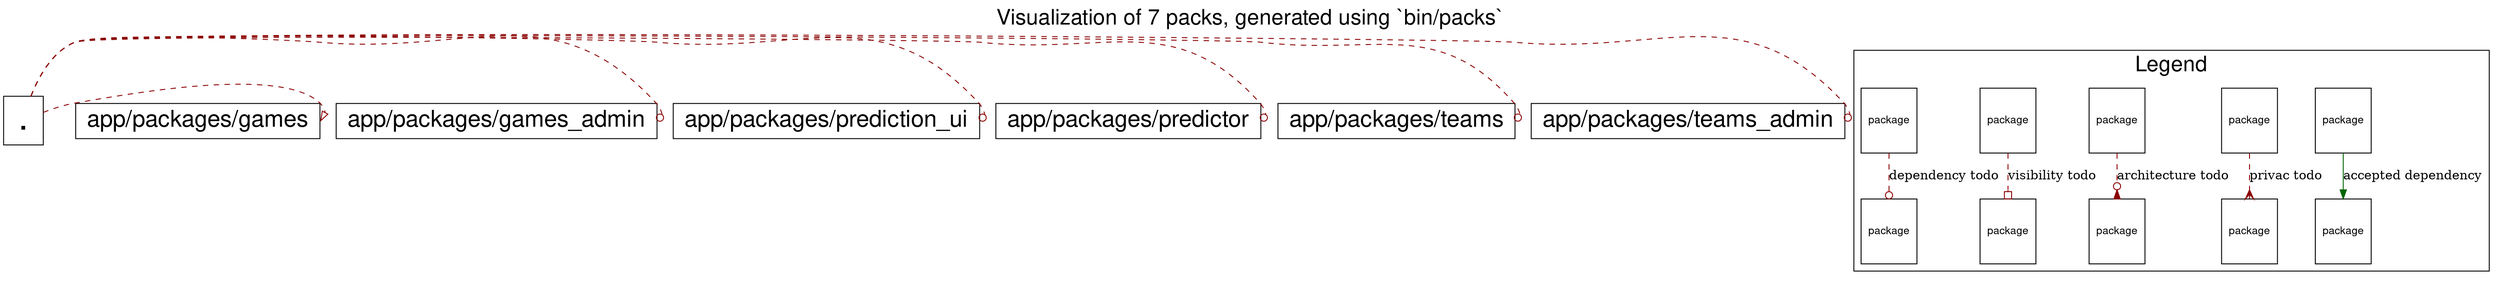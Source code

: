 digraph package_diagram {
  rankdir=TD

  graph [
    labelloc="t"
    fontname="Helvetica,Arial,sans-serif"
    dpi=100
    layout=dot
    label="Visualization of 7 packs, generated using `bin/packs`",
    fontsize=24
  ]
  node [
    fontname="Helvetica,Arial,sans-serif"
    fontsize=26.0
    fontcolor=black
    fillcolor=white
    color=black
    height=1.0
    style=filled
    shape=plain
  ]

    subgraph NotInLayer {
      shape=box
      color=darkgrey
      fillcolor=lightblue
      style=filled


        "." [
            fontsize=40.0
              URL="https://github.com/shageman/package-based-rails-applications-book/tree/main/c4s07/sportsball/"
            label=               <
                <table border='0' cellborder='1' cellspacing='0' cellpadding='4'>
                  <tr> <td align='left'> . </td> </tr>
                </table>
              >
          ]

        "app/packages/games" [
            fontsize=26.0
              URL="https://github.com/shageman/package-based-rails-applications-book/tree/main/c4s07/sportsball/app/packages/games"
            label=               <
                <table border='0' cellborder='1' cellspacing='0' cellpadding='4'>
                  <tr> <td align='left'> app/packages/games </td> </tr>
                </table>
              >
          ]

        "app/packages/games_admin" [
            fontsize=26.0
              URL="https://github.com/shageman/package-based-rails-applications-book/tree/main/c4s07/sportsball/app/packages/games_admin"
            label=               <
                <table border='0' cellborder='1' cellspacing='0' cellpadding='4'>
                  <tr> <td align='left'> app/packages/games_admin </td> </tr>
                </table>
              >
          ]

        "app/packages/prediction_ui" [
            fontsize=26.0
              URL="https://github.com/shageman/package-based-rails-applications-book/tree/main/c4s07/sportsball/app/packages/prediction_ui"
            label=               <
                <table border='0' cellborder='1' cellspacing='0' cellpadding='4'>
                  <tr> <td align='left'> app/packages/prediction_ui </td> </tr>
                </table>
              >
          ]

        "app/packages/predictor" [
            fontsize=26.0
              URL="https://github.com/shageman/package-based-rails-applications-book/tree/main/c4s07/sportsball/app/packages/predictor"
            label=               <
                <table border='0' cellborder='1' cellspacing='0' cellpadding='4'>
                  <tr> <td align='left'> app/packages/predictor </td> </tr>
                </table>
              >
          ]

        "app/packages/teams" [
            fontsize=26.0
              URL="https://github.com/shageman/package-based-rails-applications-book/tree/main/c4s07/sportsball/app/packages/teams"
            label=               <
                <table border='0' cellborder='1' cellspacing='0' cellpadding='4'>
                  <tr> <td align='left'> app/packages/teams </td> </tr>
                </table>
              >
          ]

        "app/packages/teams_admin" [
            fontsize=26.0
              URL="https://github.com/shageman/package-based-rails-applications-book/tree/main/c4s07/sportsball/app/packages/teams_admin"
            label=               <
                <table border='0' cellborder='1' cellspacing='0' cellpadding='4'>
                  <tr> <td align='left'> app/packages/teams_admin </td> </tr>
                </table>
              >
          ]

    }


            "." -> "app/packages/games" [
              color=darkred
              style=dashed
              constraint=false
              # headlabel="dependency"
                arrowhead=odot
                headport=e
              
              penwidth=1
            ]
            "." -> "app/packages/games_admin" [
              color=darkred
              style=dashed
              constraint=false
              # headlabel="dependency"
                arrowhead=odot
                headport=e
              
              penwidth=1
            ]
            "." -> "app/packages/prediction_ui" [
              color=darkred
              style=dashed
              constraint=false
              # headlabel="dependency"
                arrowhead=odot
                headport=e
              
              penwidth=1
            ]
            "." -> "app/packages/predictor" [
              color=darkred
              style=dashed
              constraint=false
              # headlabel="dependency"
                arrowhead=odot
                headport=e
              
              penwidth=1
            ]
            "." -> "app/packages/teams" [
              color=darkred
              style=dashed
              constraint=false
              # headlabel="dependency"
                arrowhead=odot
                headport=e
              
              penwidth=1
            ]
            "." -> "app/packages/teams_admin" [
              color=darkred
              style=dashed
              constraint=false
              # headlabel="dependency"
                arrowhead=odot
                headport=e
              
              penwidth=1
            ]

  subgraph cluster_legend {
    label="Legend"

    A [ fontsize=12 shape=box label="package"]
    B [ fontsize=12 shape=box label="package"]
    C [ fontsize=12 shape=box label="package"]
    D [ fontsize=12 shape=box label="package"]
    E [ fontsize=12 shape=box label="package"]
    F [ fontsize=12 shape=box label="package"]
    G [ fontsize=12 shape=box label="package"]
    H [ fontsize=12 shape=box label="package"]
    I [ fontsize=12 shape=box label="package"]
    J [ fontsize=12 shape=box label="package"]

    A -> B [label="accepted dependency" color=darkgreen]
    C -> D [label="privac todo" color=darkred style=dashed arrowhead=crow]
    E -> F [label="architecture todo" color=darkred style=dashed arrowhead=invodot]
    G -> H [label="visibility todo" color=darkred style=dashed arrowhead=obox]
    I -> J [label="dependency todo" color=darkred style=dashed arrowhead=odot]
  }
}
